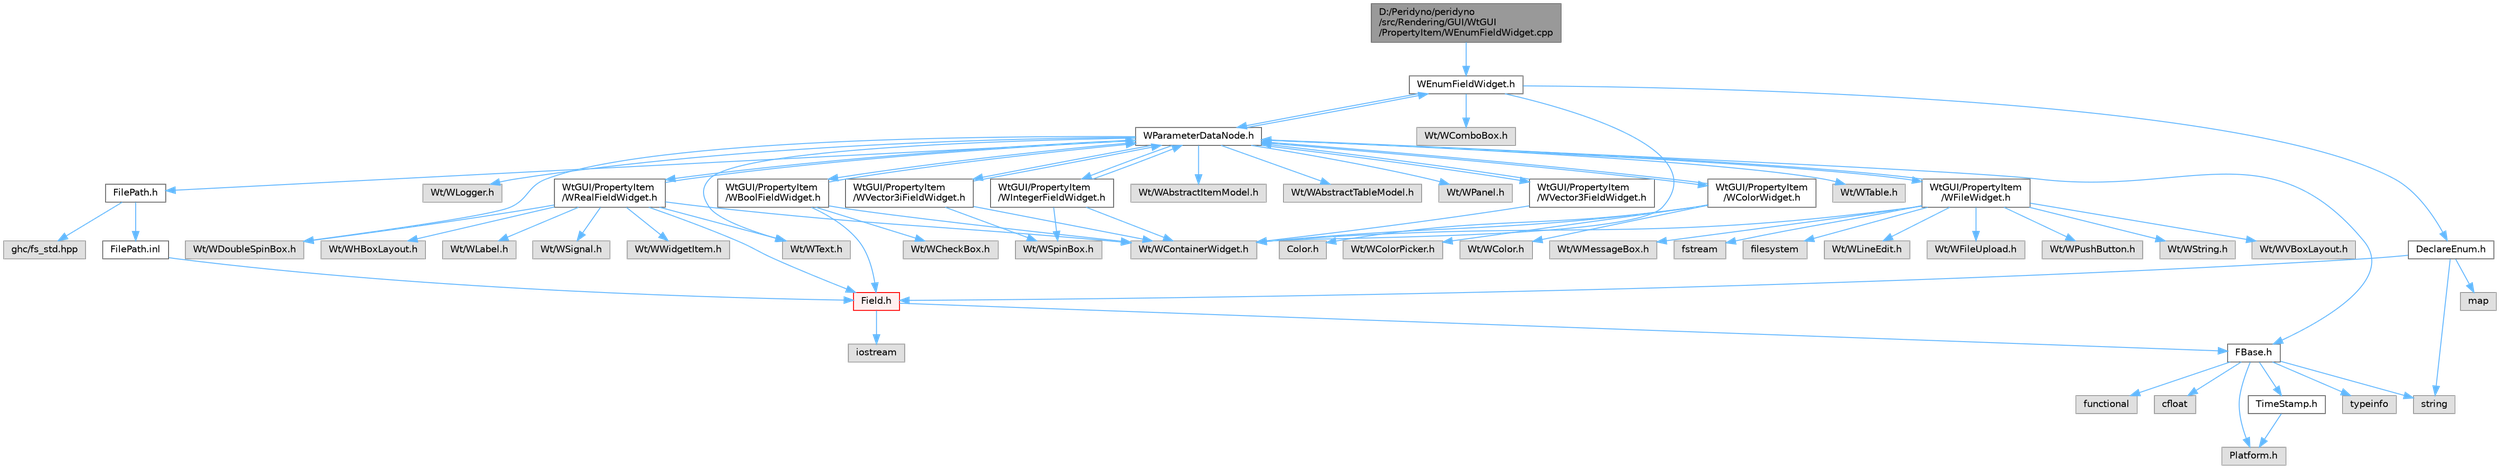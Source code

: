 digraph "D:/Peridyno/peridyno/src/Rendering/GUI/WtGUI/PropertyItem/WEnumFieldWidget.cpp"
{
 // LATEX_PDF_SIZE
  bgcolor="transparent";
  edge [fontname=Helvetica,fontsize=10,labelfontname=Helvetica,labelfontsize=10];
  node [fontname=Helvetica,fontsize=10,shape=box,height=0.2,width=0.4];
  Node1 [id="Node000001",label="D:/Peridyno/peridyno\l/src/Rendering/GUI/WtGUI\l/PropertyItem/WEnumFieldWidget.cpp",height=0.2,width=0.4,color="gray40", fillcolor="grey60", style="filled", fontcolor="black",tooltip=" "];
  Node1 -> Node2 [id="edge1_Node000001_Node000002",color="steelblue1",style="solid",tooltip=" "];
  Node2 [id="Node000002",label="WEnumFieldWidget.h",height=0.2,width=0.4,color="grey40", fillcolor="white", style="filled",URL="$_w_enum_field_widget_8h.html",tooltip=" "];
  Node2 -> Node3 [id="edge2_Node000002_Node000003",color="steelblue1",style="solid",tooltip=" "];
  Node3 [id="Node000003",label="Wt/WContainerWidget.h",height=0.2,width=0.4,color="grey60", fillcolor="#E0E0E0", style="filled",tooltip=" "];
  Node2 -> Node4 [id="edge3_Node000002_Node000004",color="steelblue1",style="solid",tooltip=" "];
  Node4 [id="Node000004",label="Wt/WComboBox.h",height=0.2,width=0.4,color="grey60", fillcolor="#E0E0E0", style="filled",tooltip=" "];
  Node2 -> Node5 [id="edge4_Node000002_Node000005",color="steelblue1",style="solid",tooltip=" "];
  Node5 [id="Node000005",label="WParameterDataNode.h",height=0.2,width=0.4,color="grey40", fillcolor="white", style="filled",URL="$_w_parameter_data_node_8h.html",tooltip=" "];
  Node5 -> Node6 [id="edge5_Node000005_Node000006",color="steelblue1",style="solid",tooltip=" "];
  Node6 [id="Node000006",label="Wt/WAbstractItemModel.h",height=0.2,width=0.4,color="grey60", fillcolor="#E0E0E0", style="filled",tooltip=" "];
  Node5 -> Node7 [id="edge6_Node000005_Node000007",color="steelblue1",style="solid",tooltip=" "];
  Node7 [id="Node000007",label="Wt/WAbstractTableModel.h",height=0.2,width=0.4,color="grey60", fillcolor="#E0E0E0", style="filled",tooltip=" "];
  Node5 -> Node8 [id="edge7_Node000005_Node000008",color="steelblue1",style="solid",tooltip=" "];
  Node8 [id="Node000008",label="Wt/WText.h",height=0.2,width=0.4,color="grey60", fillcolor="#E0E0E0", style="filled",tooltip=" "];
  Node5 -> Node9 [id="edge8_Node000005_Node000009",color="steelblue1",style="solid",tooltip=" "];
  Node9 [id="Node000009",label="Wt/WPanel.h",height=0.2,width=0.4,color="grey60", fillcolor="#E0E0E0", style="filled",tooltip=" "];
  Node5 -> Node10 [id="edge9_Node000005_Node000010",color="steelblue1",style="solid",tooltip=" "];
  Node10 [id="Node000010",label="Wt/WTable.h",height=0.2,width=0.4,color="grey60", fillcolor="#E0E0E0", style="filled",tooltip=" "];
  Node5 -> Node11 [id="edge10_Node000005_Node000011",color="steelblue1",style="solid",tooltip=" "];
  Node11 [id="Node000011",label="Wt/WDoubleSpinBox.h",height=0.2,width=0.4,color="grey60", fillcolor="#E0E0E0", style="filled",tooltip=" "];
  Node5 -> Node12 [id="edge11_Node000005_Node000012",color="steelblue1",style="solid",tooltip=" "];
  Node12 [id="Node000012",label="Wt/WLogger.h",height=0.2,width=0.4,color="grey60", fillcolor="#E0E0E0", style="filled",tooltip=" "];
  Node5 -> Node13 [id="edge12_Node000005_Node000013",color="steelblue1",style="solid",tooltip=" "];
  Node13 [id="Node000013",label="FBase.h",height=0.2,width=0.4,color="grey40", fillcolor="white", style="filled",URL="$_f_base_8h.html",tooltip=" "];
  Node13 -> Node14 [id="edge13_Node000013_Node000014",color="steelblue1",style="solid",tooltip=" "];
  Node14 [id="Node000014",label="Platform.h",height=0.2,width=0.4,color="grey60", fillcolor="#E0E0E0", style="filled",tooltip=" "];
  Node13 -> Node15 [id="edge14_Node000013_Node000015",color="steelblue1",style="solid",tooltip=" "];
  Node15 [id="Node000015",label="TimeStamp.h",height=0.2,width=0.4,color="grey40", fillcolor="white", style="filled",URL="$_time_stamp_8h.html",tooltip=" "];
  Node15 -> Node14 [id="edge15_Node000015_Node000014",color="steelblue1",style="solid",tooltip=" "];
  Node13 -> Node16 [id="edge16_Node000013_Node000016",color="steelblue1",style="solid",tooltip=" "];
  Node16 [id="Node000016",label="typeinfo",height=0.2,width=0.4,color="grey60", fillcolor="#E0E0E0", style="filled",tooltip=" "];
  Node13 -> Node17 [id="edge17_Node000013_Node000017",color="steelblue1",style="solid",tooltip=" "];
  Node17 [id="Node000017",label="string",height=0.2,width=0.4,color="grey60", fillcolor="#E0E0E0", style="filled",tooltip=" "];
  Node13 -> Node18 [id="edge18_Node000013_Node000018",color="steelblue1",style="solid",tooltip=" "];
  Node18 [id="Node000018",label="functional",height=0.2,width=0.4,color="grey60", fillcolor="#E0E0E0", style="filled",tooltip=" "];
  Node13 -> Node19 [id="edge19_Node000013_Node000019",color="steelblue1",style="solid",tooltip=" "];
  Node19 [id="Node000019",label="cfloat",height=0.2,width=0.4,color="grey60", fillcolor="#E0E0E0", style="filled",tooltip=" "];
  Node5 -> Node20 [id="edge20_Node000005_Node000020",color="steelblue1",style="solid",tooltip=" "];
  Node20 [id="Node000020",label="FilePath.h",height=0.2,width=0.4,color="grey40", fillcolor="white", style="filled",URL="$_file_path_8h.html",tooltip=" "];
  Node20 -> Node21 [id="edge21_Node000020_Node000021",color="steelblue1",style="solid",tooltip=" "];
  Node21 [id="Node000021",label="ghc/fs_std.hpp",height=0.2,width=0.4,color="grey60", fillcolor="#E0E0E0", style="filled",tooltip=" "];
  Node20 -> Node22 [id="edge22_Node000020_Node000022",color="steelblue1",style="solid",tooltip=" "];
  Node22 [id="Node000022",label="FilePath.inl",height=0.2,width=0.4,color="grey40", fillcolor="white", style="filled",URL="$_file_path_8inl.html",tooltip=" "];
  Node22 -> Node23 [id="edge23_Node000022_Node000023",color="steelblue1",style="solid",tooltip=" "];
  Node23 [id="Node000023",label="Field.h",height=0.2,width=0.4,color="red", fillcolor="#FFF0F0", style="filled",URL="$_field_8h.html",tooltip=" "];
  Node23 -> Node24 [id="edge24_Node000023_Node000024",color="steelblue1",style="solid",tooltip=" "];
  Node24 [id="Node000024",label="iostream",height=0.2,width=0.4,color="grey60", fillcolor="#E0E0E0", style="filled",tooltip=" "];
  Node23 -> Node13 [id="edge25_Node000023_Node000013",color="steelblue1",style="solid",tooltip=" "];
  Node5 -> Node77 [id="edge26_Node000005_Node000077",color="steelblue1",style="solid",tooltip=" "];
  Node77 [id="Node000077",label="WtGUI/PropertyItem\l/WRealFieldWidget.h",height=0.2,width=0.4,color="grey40", fillcolor="white", style="filled",URL="$_w_real_field_widget_8h.html",tooltip=" "];
  Node77 -> Node3 [id="edge27_Node000077_Node000003",color="steelblue1",style="solid",tooltip=" "];
  Node77 -> Node78 [id="edge28_Node000077_Node000078",color="steelblue1",style="solid",tooltip=" "];
  Node78 [id="Node000078",label="Wt/WWidgetItem.h",height=0.2,width=0.4,color="grey60", fillcolor="#E0E0E0", style="filled",tooltip=" "];
  Node77 -> Node79 [id="edge29_Node000077_Node000079",color="steelblue1",style="solid",tooltip=" "];
  Node79 [id="Node000079",label="Wt/WHBoxLayout.h",height=0.2,width=0.4,color="grey60", fillcolor="#E0E0E0", style="filled",tooltip=" "];
  Node77 -> Node80 [id="edge30_Node000077_Node000080",color="steelblue1",style="solid",tooltip=" "];
  Node80 [id="Node000080",label="Wt/WLabel.h",height=0.2,width=0.4,color="grey60", fillcolor="#E0E0E0", style="filled",tooltip=" "];
  Node77 -> Node8 [id="edge31_Node000077_Node000008",color="steelblue1",style="solid",tooltip=" "];
  Node77 -> Node11 [id="edge32_Node000077_Node000011",color="steelblue1",style="solid",tooltip=" "];
  Node77 -> Node81 [id="edge33_Node000077_Node000081",color="steelblue1",style="solid",tooltip=" "];
  Node81 [id="Node000081",label="Wt/WSignal.h",height=0.2,width=0.4,color="grey60", fillcolor="#E0E0E0", style="filled",tooltip=" "];
  Node77 -> Node23 [id="edge34_Node000077_Node000023",color="steelblue1",style="solid",tooltip=" "];
  Node77 -> Node5 [id="edge35_Node000077_Node000005",color="steelblue1",style="solid",tooltip=" "];
  Node5 -> Node82 [id="edge36_Node000005_Node000082",color="steelblue1",style="solid",tooltip=" "];
  Node82 [id="Node000082",label="WtGUI/PropertyItem\l/WVector3FieldWidget.h",height=0.2,width=0.4,color="grey40", fillcolor="white", style="filled",URL="$_w_vector3_field_widget_8h.html",tooltip=" "];
  Node82 -> Node3 [id="edge37_Node000082_Node000003",color="steelblue1",style="solid",tooltip=" "];
  Node82 -> Node5 [id="edge38_Node000082_Node000005",color="steelblue1",style="solid",tooltip=" "];
  Node5 -> Node83 [id="edge39_Node000005_Node000083",color="steelblue1",style="solid",tooltip=" "];
  Node83 [id="Node000083",label="WtGUI/PropertyItem\l/WVector3iFieldWidget.h",height=0.2,width=0.4,color="grey40", fillcolor="white", style="filled",URL="$_w_vector3i_field_widget_8h.html",tooltip=" "];
  Node83 -> Node3 [id="edge40_Node000083_Node000003",color="steelblue1",style="solid",tooltip=" "];
  Node83 -> Node84 [id="edge41_Node000083_Node000084",color="steelblue1",style="solid",tooltip=" "];
  Node84 [id="Node000084",label="Wt/WSpinBox.h",height=0.2,width=0.4,color="grey60", fillcolor="#E0E0E0", style="filled",tooltip=" "];
  Node83 -> Node5 [id="edge42_Node000083_Node000005",color="steelblue1",style="solid",tooltip=" "];
  Node5 -> Node85 [id="edge43_Node000005_Node000085",color="steelblue1",style="solid",tooltip=" "];
  Node85 [id="Node000085",label="WtGUI/PropertyItem\l/WBoolFieldWidget.h",height=0.2,width=0.4,color="grey40", fillcolor="white", style="filled",URL="$_w_bool_field_widget_8h.html",tooltip=" "];
  Node85 -> Node3 [id="edge44_Node000085_Node000003",color="steelblue1",style="solid",tooltip=" "];
  Node85 -> Node86 [id="edge45_Node000085_Node000086",color="steelblue1",style="solid",tooltip=" "];
  Node86 [id="Node000086",label="Wt/WCheckBox.h",height=0.2,width=0.4,color="grey60", fillcolor="#E0E0E0", style="filled",tooltip=" "];
  Node85 -> Node23 [id="edge46_Node000085_Node000023",color="steelblue1",style="solid",tooltip=" "];
  Node85 -> Node5 [id="edge47_Node000085_Node000005",color="steelblue1",style="solid",tooltip=" "];
  Node5 -> Node87 [id="edge48_Node000005_Node000087",color="steelblue1",style="solid",tooltip=" "];
  Node87 [id="Node000087",label="WtGUI/PropertyItem\l/WIntegerFieldWidget.h",height=0.2,width=0.4,color="grey40", fillcolor="white", style="filled",URL="$_w_integer_field_widget_8h.html",tooltip=" "];
  Node87 -> Node3 [id="edge49_Node000087_Node000003",color="steelblue1",style="solid",tooltip=" "];
  Node87 -> Node84 [id="edge50_Node000087_Node000084",color="steelblue1",style="solid",tooltip=" "];
  Node87 -> Node5 [id="edge51_Node000087_Node000005",color="steelblue1",style="solid",tooltip=" "];
  Node5 -> Node88 [id="edge52_Node000005_Node000088",color="steelblue1",style="solid",tooltip=" "];
  Node88 [id="Node000088",label="WtGUI/PropertyItem\l/WColorWidget.h",height=0.2,width=0.4,color="grey40", fillcolor="white", style="filled",URL="$_w_color_widget_8h.html",tooltip=" "];
  Node88 -> Node3 [id="edge53_Node000088_Node000003",color="steelblue1",style="solid",tooltip=" "];
  Node88 -> Node89 [id="edge54_Node000088_Node000089",color="steelblue1",style="solid",tooltip=" "];
  Node89 [id="Node000089",label="Wt/WColorPicker.h",height=0.2,width=0.4,color="grey60", fillcolor="#E0E0E0", style="filled",tooltip=" "];
  Node88 -> Node90 [id="edge55_Node000088_Node000090",color="steelblue1",style="solid",tooltip=" "];
  Node90 [id="Node000090",label="Wt/WColor.h",height=0.2,width=0.4,color="grey60", fillcolor="#E0E0E0", style="filled",tooltip=" "];
  Node88 -> Node5 [id="edge56_Node000088_Node000005",color="steelblue1",style="solid",tooltip=" "];
  Node88 -> Node91 [id="edge57_Node000088_Node000091",color="steelblue1",style="solid",tooltip=" "];
  Node91 [id="Node000091",label="Color.h",height=0.2,width=0.4,color="grey60", fillcolor="#E0E0E0", style="filled",tooltip=" "];
  Node5 -> Node92 [id="edge58_Node000005_Node000092",color="steelblue1",style="solid",tooltip=" "];
  Node92 [id="Node000092",label="WtGUI/PropertyItem\l/WFileWidget.h",height=0.2,width=0.4,color="grey40", fillcolor="white", style="filled",URL="$_w_file_widget_8h.html",tooltip=" "];
  Node92 -> Node3 [id="edge59_Node000092_Node000003",color="steelblue1",style="solid",tooltip=" "];
  Node92 -> Node93 [id="edge60_Node000092_Node000093",color="steelblue1",style="solid",tooltip=" "];
  Node93 [id="Node000093",label="Wt/WLineEdit.h",height=0.2,width=0.4,color="grey60", fillcolor="#E0E0E0", style="filled",tooltip=" "];
  Node92 -> Node94 [id="edge61_Node000092_Node000094",color="steelblue1",style="solid",tooltip=" "];
  Node94 [id="Node000094",label="Wt/WFileUpload.h",height=0.2,width=0.4,color="grey60", fillcolor="#E0E0E0", style="filled",tooltip=" "];
  Node92 -> Node95 [id="edge62_Node000092_Node000095",color="steelblue1",style="solid",tooltip=" "];
  Node95 [id="Node000095",label="Wt/WPushButton.h",height=0.2,width=0.4,color="grey60", fillcolor="#E0E0E0", style="filled",tooltip=" "];
  Node92 -> Node96 [id="edge63_Node000092_Node000096",color="steelblue1",style="solid",tooltip=" "];
  Node96 [id="Node000096",label="Wt/WString.h",height=0.2,width=0.4,color="grey60", fillcolor="#E0E0E0", style="filled",tooltip=" "];
  Node92 -> Node97 [id="edge64_Node000092_Node000097",color="steelblue1",style="solid",tooltip=" "];
  Node97 [id="Node000097",label="Wt/WVBoxLayout.h",height=0.2,width=0.4,color="grey60", fillcolor="#E0E0E0", style="filled",tooltip=" "];
  Node92 -> Node98 [id="edge65_Node000092_Node000098",color="steelblue1",style="solid",tooltip=" "];
  Node98 [id="Node000098",label="Wt/WMessageBox.h",height=0.2,width=0.4,color="grey60", fillcolor="#E0E0E0", style="filled",tooltip=" "];
  Node92 -> Node5 [id="edge66_Node000092_Node000005",color="steelblue1",style="solid",tooltip=" "];
  Node92 -> Node99 [id="edge67_Node000092_Node000099",color="steelblue1",style="solid",tooltip=" "];
  Node99 [id="Node000099",label="fstream",height=0.2,width=0.4,color="grey60", fillcolor="#E0E0E0", style="filled",tooltip=" "];
  Node92 -> Node100 [id="edge68_Node000092_Node000100",color="steelblue1",style="solid",tooltip=" "];
  Node100 [id="Node000100",label="filesystem",height=0.2,width=0.4,color="grey60", fillcolor="#E0E0E0", style="filled",tooltip=" "];
  Node5 -> Node2 [id="edge69_Node000005_Node000002",color="steelblue1",style="solid",tooltip=" "];
  Node2 -> Node101 [id="edge70_Node000002_Node000101",color="steelblue1",style="solid",tooltip=" "];
  Node101 [id="Node000101",label="DeclareEnum.h",height=0.2,width=0.4,color="grey40", fillcolor="white", style="filled",URL="$_declare_enum_8h.html",tooltip=" "];
  Node101 -> Node102 [id="edge71_Node000101_Node000102",color="steelblue1",style="solid",tooltip=" "];
  Node102 [id="Node000102",label="map",height=0.2,width=0.4,color="grey60", fillcolor="#E0E0E0", style="filled",tooltip=" "];
  Node101 -> Node17 [id="edge72_Node000101_Node000017",color="steelblue1",style="solid",tooltip=" "];
  Node101 -> Node23 [id="edge73_Node000101_Node000023",color="steelblue1",style="solid",tooltip=" "];
}

